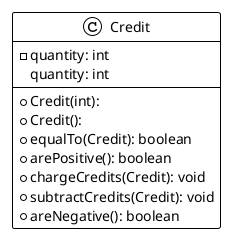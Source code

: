 @startuml

!theme plain
top to bottom direction
skinparam linetype ortho

class Credit {
  + Credit(int): 
  + Credit(): 
  - quantity: int
  + equalTo(Credit): boolean
  + arePositive(): boolean
  + chargeCredits(Credit): void
  + subtractCredits(Credit): void
  + areNegative(): boolean
   quantity: int
}

@enduml
